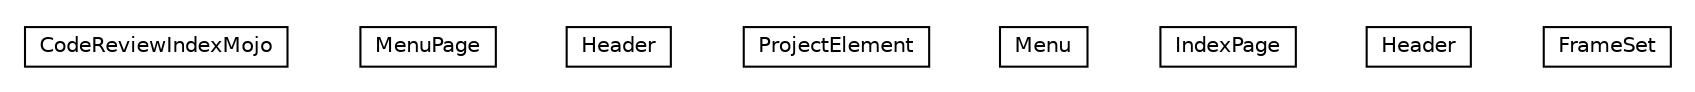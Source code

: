 #!/usr/local/bin/dot
#
# Class diagram 
# Generated by UMLGraph version R5_6-24-gf6e263 (http://www.umlgraph.org/)
#

digraph G {
	edge [fontname="Helvetica",fontsize=10,labelfontname="Helvetica",labelfontsize=10];
	node [fontname="Helvetica",fontsize=10,shape=plaintext];
	nodesep=0.25;
	ranksep=0.5;
	// fr.fastconnect.factory.tibco.bw.codereview.pages.CodeReviewIndexMojo
	c20 [label=<<table title="fr.fastconnect.factory.tibco.bw.codereview.pages.CodeReviewIndexMojo" border="0" cellborder="1" cellspacing="0" cellpadding="2" port="p" href="./CodeReviewIndexMojo.html">
		<tr><td><table border="0" cellspacing="0" cellpadding="1">
<tr><td align="center" balign="center"> CodeReviewIndexMojo </td></tr>
		</table></td></tr>
		</table>>, URL="./CodeReviewIndexMojo.html", fontname="Helvetica", fontcolor="black", fontsize=10.0];
	// fr.fastconnect.factory.tibco.bw.codereview.pages.MenuPage
	c21 [label=<<table title="fr.fastconnect.factory.tibco.bw.codereview.pages.MenuPage" border="0" cellborder="1" cellspacing="0" cellpadding="2" port="p" href="./MenuPage.html">
		<tr><td><table border="0" cellspacing="0" cellpadding="1">
<tr><td align="center" balign="center"> MenuPage </td></tr>
		</table></td></tr>
		</table>>, URL="./MenuPage.html", fontname="Helvetica", fontcolor="black", fontsize=10.0];
	// fr.fastconnect.factory.tibco.bw.codereview.pages.MenuPage.Header
	c22 [label=<<table title="fr.fastconnect.factory.tibco.bw.codereview.pages.MenuPage.Header" border="0" cellborder="1" cellspacing="0" cellpadding="2" port="p" href="./MenuPage.Header.html">
		<tr><td><table border="0" cellspacing="0" cellpadding="1">
<tr><td align="center" balign="center"> Header </td></tr>
		</table></td></tr>
		</table>>, URL="./MenuPage.Header.html", fontname="Helvetica", fontcolor="black", fontsize=10.0];
	// fr.fastconnect.factory.tibco.bw.codereview.pages.MenuPage.ProjectElement
	c23 [label=<<table title="fr.fastconnect.factory.tibco.bw.codereview.pages.MenuPage.ProjectElement" border="0" cellborder="1" cellspacing="0" cellpadding="2" port="p" href="./MenuPage.ProjectElement.html">
		<tr><td><table border="0" cellspacing="0" cellpadding="1">
<tr><td align="center" balign="center"> ProjectElement </td></tr>
		</table></td></tr>
		</table>>, URL="./MenuPage.ProjectElement.html", fontname="Helvetica", fontcolor="black", fontsize=10.0];
	// fr.fastconnect.factory.tibco.bw.codereview.pages.MenuPage.Menu
	c24 [label=<<table title="fr.fastconnect.factory.tibco.bw.codereview.pages.MenuPage.Menu" border="0" cellborder="1" cellspacing="0" cellpadding="2" port="p" href="./MenuPage.Menu.html">
		<tr><td><table border="0" cellspacing="0" cellpadding="1">
<tr><td align="center" balign="center"> Menu </td></tr>
		</table></td></tr>
		</table>>, URL="./MenuPage.Menu.html", fontname="Helvetica", fontcolor="black", fontsize=10.0];
	// fr.fastconnect.factory.tibco.bw.codereview.pages.IndexPage
	c25 [label=<<table title="fr.fastconnect.factory.tibco.bw.codereview.pages.IndexPage" border="0" cellborder="1" cellspacing="0" cellpadding="2" port="p" href="./IndexPage.html">
		<tr><td><table border="0" cellspacing="0" cellpadding="1">
<tr><td align="center" balign="center"> IndexPage </td></tr>
		</table></td></tr>
		</table>>, URL="./IndexPage.html", fontname="Helvetica", fontcolor="black", fontsize=10.0];
	// fr.fastconnect.factory.tibco.bw.codereview.pages.IndexPage.Header
	c26 [label=<<table title="fr.fastconnect.factory.tibco.bw.codereview.pages.IndexPage.Header" border="0" cellborder="1" cellspacing="0" cellpadding="2" port="p" href="./IndexPage.Header.html">
		<tr><td><table border="0" cellspacing="0" cellpadding="1">
<tr><td align="center" balign="center"> Header </td></tr>
		</table></td></tr>
		</table>>, URL="./IndexPage.Header.html", fontname="Helvetica", fontcolor="black", fontsize=10.0];
	// fr.fastconnect.factory.tibco.bw.codereview.pages.IndexPage.FrameSet
	c27 [label=<<table title="fr.fastconnect.factory.tibco.bw.codereview.pages.IndexPage.FrameSet" border="0" cellborder="1" cellspacing="0" cellpadding="2" port="p" href="./IndexPage.FrameSet.html">
		<tr><td><table border="0" cellspacing="0" cellpadding="1">
<tr><td align="center" balign="center"> FrameSet </td></tr>
		</table></td></tr>
		</table>>, URL="./IndexPage.FrameSet.html", fontname="Helvetica", fontcolor="black", fontsize=10.0];
}


